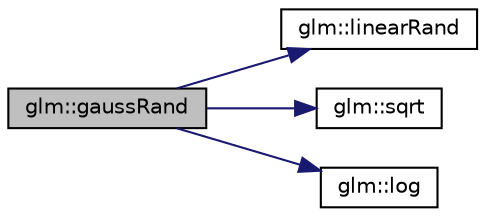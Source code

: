 digraph "glm::gaussRand"
{
  edge [fontname="Helvetica",fontsize="10",labelfontname="Helvetica",labelfontsize="10"];
  node [fontname="Helvetica",fontsize="10",shape=record];
  rankdir="LR";
  Node1 [label="glm::gaussRand",height=0.2,width=0.4,color="black", fillcolor="grey75", style="filled", fontcolor="black"];
  Node1 -> Node2 [color="midnightblue",fontsize="10",style="solid"];
  Node2 [label="glm::linearRand",height=0.2,width=0.4,color="black", fillcolor="white", style="filled",URL="$group__gtc__random.html#ga4fbce21c9727ffcd7f19813d6d7d8024"];
  Node1 -> Node3 [color="midnightblue",fontsize="10",style="solid"];
  Node3 [label="glm::sqrt",height=0.2,width=0.4,color="black", fillcolor="white", style="filled",URL="$group__core__func__exponential.html#ga2317d4ff45af448b8402431afa0711f3"];
  Node1 -> Node4 [color="midnightblue",fontsize="10",style="solid"];
  Node4 [label="glm::log",height=0.2,width=0.4,color="black", fillcolor="white", style="filled",URL="$group__core__func__exponential.html#ga0c8da2d2921da250e8700ac4476916a1"];
}
